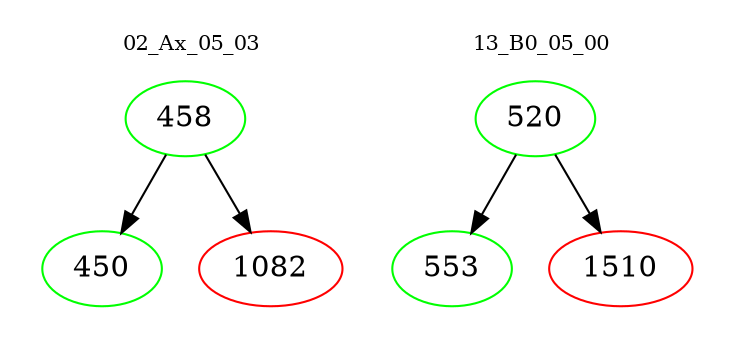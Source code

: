 digraph{
subgraph cluster_0 {
color = white
label = "02_Ax_05_03";
fontsize=10;
T0_458 [label="458", color="green"]
T0_458 -> T0_450 [color="black"]
T0_450 [label="450", color="green"]
T0_458 -> T0_1082 [color="black"]
T0_1082 [label="1082", color="red"]
}
subgraph cluster_1 {
color = white
label = "13_B0_05_00";
fontsize=10;
T1_520 [label="520", color="green"]
T1_520 -> T1_553 [color="black"]
T1_553 [label="553", color="green"]
T1_520 -> T1_1510 [color="black"]
T1_1510 [label="1510", color="red"]
}
}
